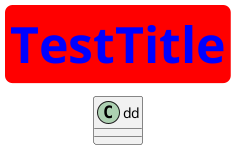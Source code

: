 {
  "sha1": "to4n1minkuycb3vtaf3pajlsvh3itxe",
  "insertion": {
    "when": "2024-06-04T17:28:46.524Z",
    "url": "https://forum.plantuml.net/10800/font-style-not-working-on-title",
    "user": "plantuml@gmail.com"
  }
}
@startuml

skinparam title{
  BorderRoundCorner 15
  BorderThickness 2
  BackgroundColor red
  Fontsize 50
  FontColor Blue
}

title TestTitle

class dd
@enduml
